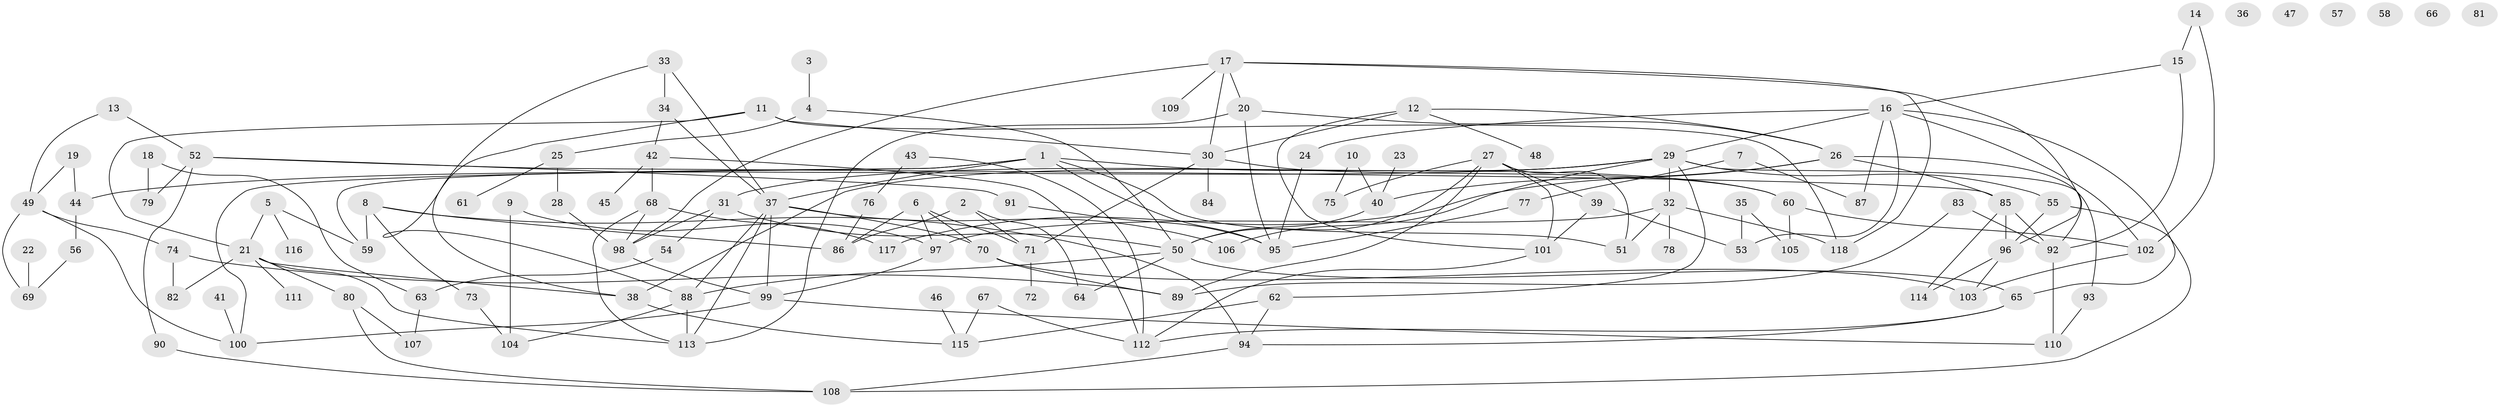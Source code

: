 // Generated by graph-tools (version 1.1) at 2025/13/03/09/25 04:13:02]
// undirected, 118 vertices, 181 edges
graph export_dot {
graph [start="1"]
  node [color=gray90,style=filled];
  1;
  2;
  3;
  4;
  5;
  6;
  7;
  8;
  9;
  10;
  11;
  12;
  13;
  14;
  15;
  16;
  17;
  18;
  19;
  20;
  21;
  22;
  23;
  24;
  25;
  26;
  27;
  28;
  29;
  30;
  31;
  32;
  33;
  34;
  35;
  36;
  37;
  38;
  39;
  40;
  41;
  42;
  43;
  44;
  45;
  46;
  47;
  48;
  49;
  50;
  51;
  52;
  53;
  54;
  55;
  56;
  57;
  58;
  59;
  60;
  61;
  62;
  63;
  64;
  65;
  66;
  67;
  68;
  69;
  70;
  71;
  72;
  73;
  74;
  75;
  76;
  77;
  78;
  79;
  80;
  81;
  82;
  83;
  84;
  85;
  86;
  87;
  88;
  89;
  90;
  91;
  92;
  93;
  94;
  95;
  96;
  97;
  98;
  99;
  100;
  101;
  102;
  103;
  104;
  105;
  106;
  107;
  108;
  109;
  110;
  111;
  112;
  113;
  114;
  115;
  116;
  117;
  118;
  1 -- 37;
  1 -- 51;
  1 -- 59;
  1 -- 60;
  1 -- 95;
  1 -- 100;
  2 -- 64;
  2 -- 71;
  2 -- 86;
  3 -- 4;
  4 -- 25;
  4 -- 50;
  5 -- 21;
  5 -- 59;
  5 -- 116;
  6 -- 70;
  6 -- 71;
  6 -- 86;
  6 -- 97;
  7 -- 77;
  7 -- 87;
  8 -- 59;
  8 -- 73;
  8 -- 86;
  8 -- 94;
  9 -- 97;
  9 -- 104;
  10 -- 40;
  10 -- 75;
  11 -- 21;
  11 -- 30;
  11 -- 88;
  11 -- 118;
  12 -- 26;
  12 -- 30;
  12 -- 48;
  12 -- 101;
  13 -- 49;
  13 -- 52;
  14 -- 15;
  14 -- 102;
  15 -- 16;
  15 -- 92;
  16 -- 24;
  16 -- 29;
  16 -- 53;
  16 -- 65;
  16 -- 87;
  16 -- 102;
  17 -- 20;
  17 -- 30;
  17 -- 96;
  17 -- 98;
  17 -- 109;
  17 -- 118;
  18 -- 63;
  18 -- 79;
  19 -- 44;
  19 -- 49;
  20 -- 26;
  20 -- 95;
  20 -- 113;
  21 -- 38;
  21 -- 80;
  21 -- 82;
  21 -- 111;
  21 -- 113;
  22 -- 69;
  23 -- 40;
  24 -- 95;
  25 -- 28;
  25 -- 61;
  26 -- 40;
  26 -- 85;
  26 -- 92;
  26 -- 117;
  27 -- 39;
  27 -- 50;
  27 -- 51;
  27 -- 75;
  27 -- 89;
  27 -- 101;
  28 -- 98;
  29 -- 31;
  29 -- 32;
  29 -- 38;
  29 -- 44;
  29 -- 55;
  29 -- 62;
  29 -- 93;
  29 -- 106;
  30 -- 60;
  30 -- 71;
  30 -- 84;
  31 -- 50;
  31 -- 54;
  31 -- 98;
  32 -- 51;
  32 -- 78;
  32 -- 97;
  32 -- 118;
  33 -- 34;
  33 -- 37;
  33 -- 38;
  34 -- 37;
  34 -- 42;
  35 -- 53;
  35 -- 105;
  37 -- 70;
  37 -- 88;
  37 -- 99;
  37 -- 106;
  37 -- 113;
  38 -- 115;
  39 -- 53;
  39 -- 101;
  40 -- 50;
  41 -- 100;
  42 -- 45;
  42 -- 68;
  42 -- 112;
  43 -- 76;
  43 -- 112;
  44 -- 56;
  46 -- 115;
  49 -- 69;
  49 -- 74;
  49 -- 100;
  50 -- 64;
  50 -- 65;
  50 -- 88;
  52 -- 79;
  52 -- 85;
  52 -- 90;
  52 -- 91;
  54 -- 63;
  55 -- 96;
  55 -- 108;
  56 -- 69;
  60 -- 102;
  60 -- 105;
  62 -- 94;
  62 -- 115;
  63 -- 107;
  65 -- 94;
  65 -- 112;
  67 -- 112;
  67 -- 115;
  68 -- 98;
  68 -- 113;
  68 -- 117;
  70 -- 89;
  70 -- 103;
  71 -- 72;
  73 -- 104;
  74 -- 82;
  74 -- 89;
  76 -- 86;
  77 -- 95;
  80 -- 107;
  80 -- 108;
  83 -- 89;
  83 -- 92;
  85 -- 92;
  85 -- 96;
  85 -- 114;
  88 -- 104;
  88 -- 113;
  90 -- 108;
  91 -- 95;
  92 -- 110;
  93 -- 110;
  94 -- 108;
  96 -- 103;
  96 -- 114;
  97 -- 99;
  98 -- 99;
  99 -- 100;
  99 -- 110;
  101 -- 112;
  102 -- 103;
}
